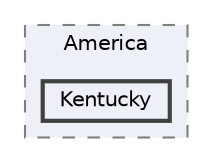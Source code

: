 digraph "C:/Users/LukeMabie/documents/Development/Password_Saver_Using_Django-master/venv/Lib/site-packages/tzdata/zoneinfo/America/Kentucky"
{
 // LATEX_PDF_SIZE
  bgcolor="transparent";
  edge [fontname=Helvetica,fontsize=10,labelfontname=Helvetica,labelfontsize=10];
  node [fontname=Helvetica,fontsize=10,shape=box,height=0.2,width=0.4];
  compound=true
  subgraph clusterdir_0e09af9477bada020b8ba6ee6ae963d5 {
    graph [ bgcolor="#edf0f7", pencolor="grey50", label="America", fontname=Helvetica,fontsize=10 style="filled,dashed", URL="dir_0e09af9477bada020b8ba6ee6ae963d5.html",tooltip=""]
  dir_4925f4de5469189d028d6ed9b4240280 [label="Kentucky", fillcolor="#edf0f7", color="grey25", style="filled,bold", URL="dir_4925f4de5469189d028d6ed9b4240280.html",tooltip=""];
  }
}

